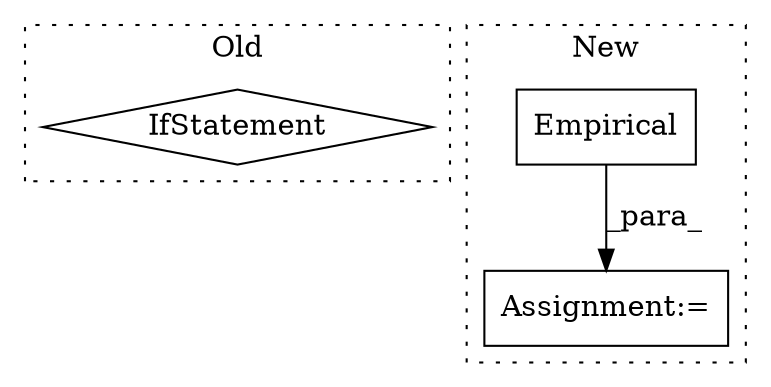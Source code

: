 digraph G {
subgraph cluster0 {
1 [label="IfStatement" a="25" s="13280" l="26" shape="diamond"];
label = "Old";
style="dotted";
}
subgraph cluster1 {
2 [label="Empirical" a="32" s="13227,13250" l="10,1" shape="box"];
3 [label="Assignment:=" a="7" s="13226" l="1" shape="box"];
label = "New";
style="dotted";
}
2 -> 3 [label="_para_"];
}